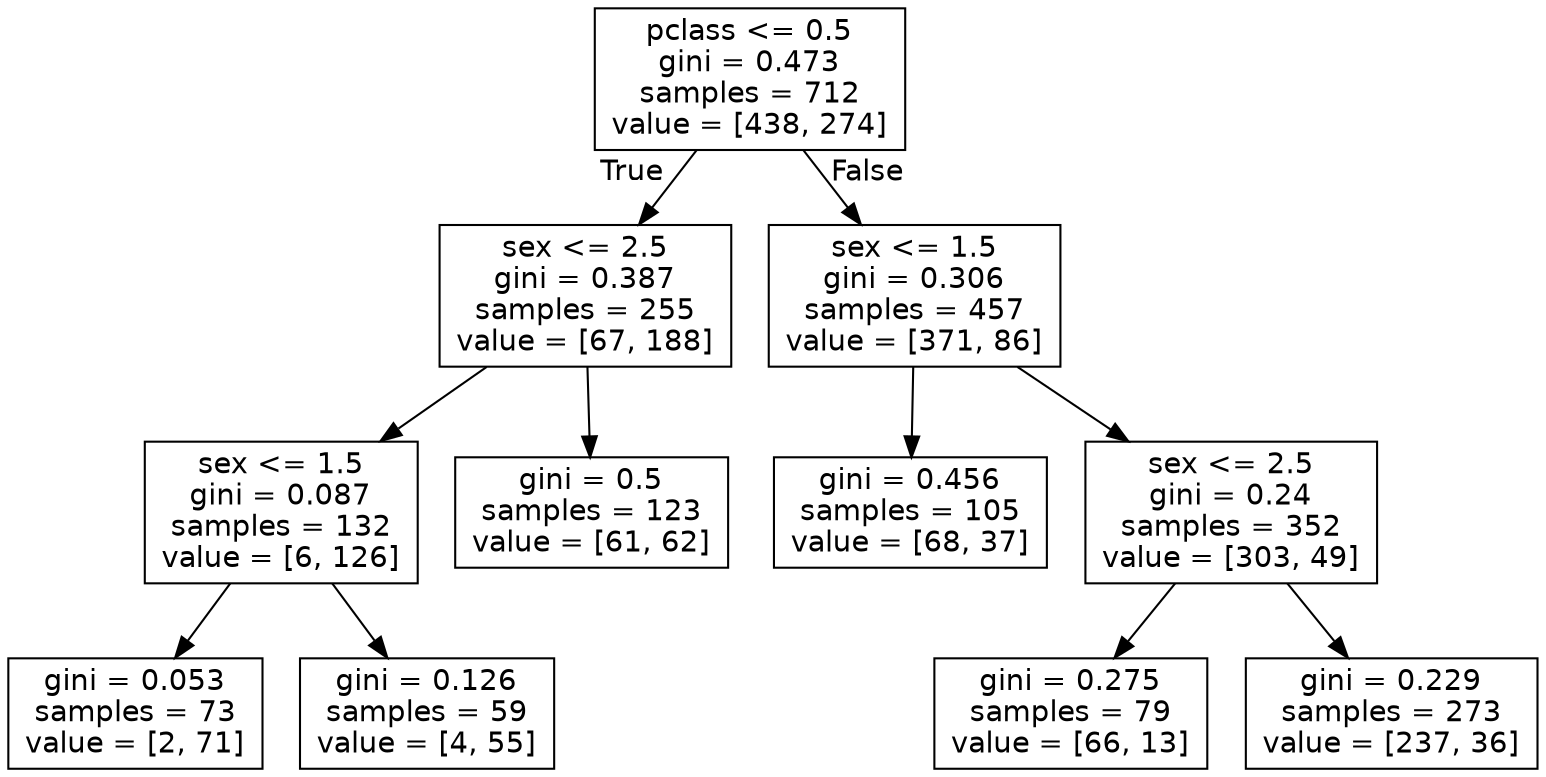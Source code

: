digraph Tree {
node [shape=box, fontname="helvetica"] ;
edge [fontname="helvetica"] ;
0 [label="pclass <= 0.5\ngini = 0.473\nsamples = 712\nvalue = [438, 274]"] ;
1 [label="sex <= 2.5\ngini = 0.387\nsamples = 255\nvalue = [67, 188]"] ;
0 -> 1 [labeldistance=2.5, labelangle=45, headlabel="True"] ;
2 [label="sex <= 1.5\ngini = 0.087\nsamples = 132\nvalue = [6, 126]"] ;
1 -> 2 ;
3 [label="gini = 0.053\nsamples = 73\nvalue = [2, 71]"] ;
2 -> 3 ;
4 [label="gini = 0.126\nsamples = 59\nvalue = [4, 55]"] ;
2 -> 4 ;
5 [label="gini = 0.5\nsamples = 123\nvalue = [61, 62]"] ;
1 -> 5 ;
6 [label="sex <= 1.5\ngini = 0.306\nsamples = 457\nvalue = [371, 86]"] ;
0 -> 6 [labeldistance=2.5, labelangle=-45, headlabel="False"] ;
7 [label="gini = 0.456\nsamples = 105\nvalue = [68, 37]"] ;
6 -> 7 ;
8 [label="sex <= 2.5\ngini = 0.24\nsamples = 352\nvalue = [303, 49]"] ;
6 -> 8 ;
9 [label="gini = 0.275\nsamples = 79\nvalue = [66, 13]"] ;
8 -> 9 ;
10 [label="gini = 0.229\nsamples = 273\nvalue = [237, 36]"] ;
8 -> 10 ;
}